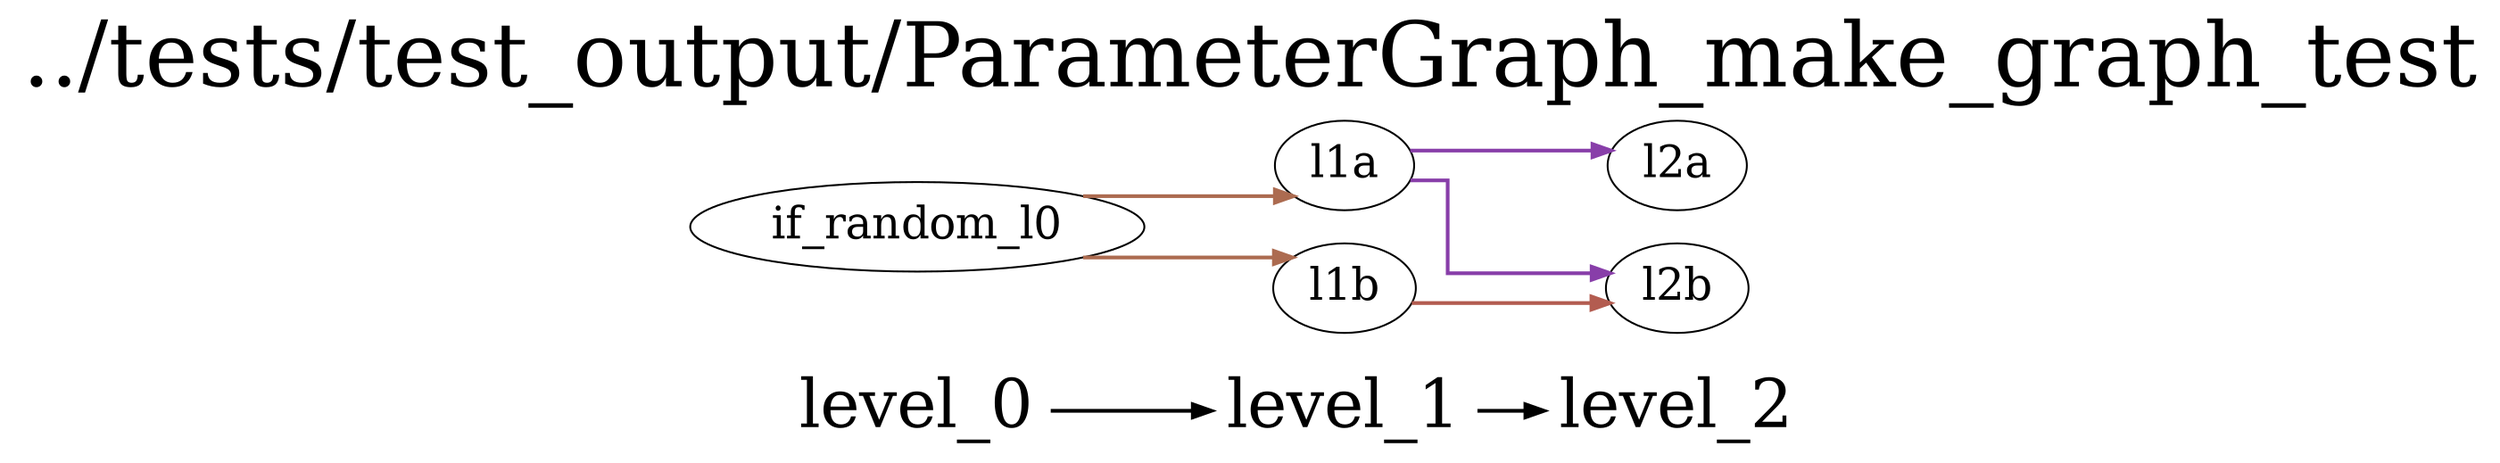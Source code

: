 digraph G {
          splines=ortho;
          fontsize = 48;
          rankdir = "LR";
          node[fontsize=24];
          edge[penwidth=2];
          {
          node [shape=plaintext fontsize=36];
          level_0 -> 
          level_1 -> 
          level_2
          }
          {rank = same;
          level_0;
          if_random_l0;
          }
          {rank = same;
          level_1;
          l1a;
          l1b;
          }
          {rank = same;
          level_2;
          l2a;
          l2b;
          }
          l2b ;
          l1b -> l2b [color="#B35C50"];
          l2a ;
          l1a -> l2a [color="#883EA9"];
          l1a -> l2b [color="#883EA9"];
          if_random_l0 -> l1a [color="#AC6B50"];
          if_random_l0 -> l1b [color="#AC6B50"];
          labelloc = "t";
          label = "../tests/test_output/ParameterGraph_make_graph_test";
}